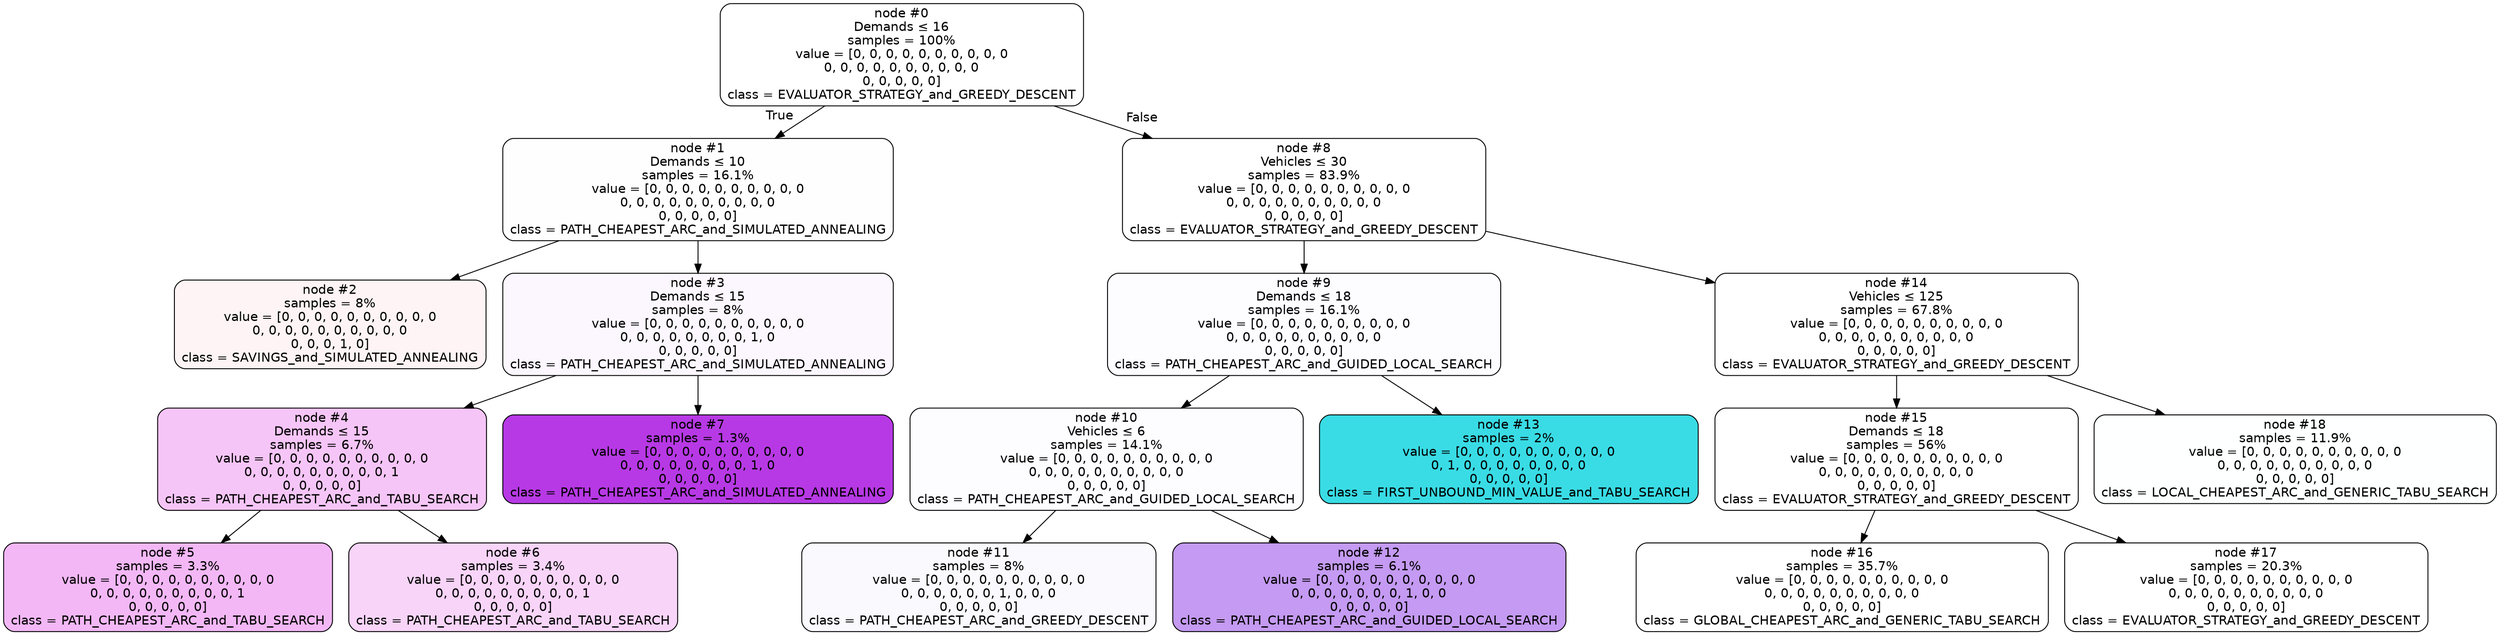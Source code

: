 digraph Tree {
node [shape=box, style="filled, rounded", color="black", fontname="helvetica"] ;
edge [fontname="helvetica"] ;
0 [label=<node &#35;0<br/>Demands &le; 16<br/>samples = 100%<br/>value = [0, 0, 0, 0, 0, 0, 0, 0, 0, 0<br/>0, 0, 0, 0, 0, 0, 0, 0, 0, 0<br/>0, 0, 0, 0, 0]<br/>class = EVALUATOR_STRATEGY_and_GREEDY_DESCENT>, fillcolor="#ffffff"] ;
1 [label=<node &#35;1<br/>Demands &le; 10<br/>samples = 16.1%<br/>value = [0, 0, 0, 0, 0, 0, 0, 0, 0, 0<br/>0, 0, 0, 0, 0, 0, 0, 0, 0, 0<br/>0, 0, 0, 0, 0]<br/>class = PATH_CHEAPEST_ARC_and_SIMULATED_ANNEALING>, fillcolor="#fffeff"] ;
0 -> 1 [labeldistance=2.5, labelangle=45, headlabel="True"] ;
2 [label=<node &#35;2<br/>samples = 8%<br/>value = [0, 0, 0, 0, 0, 0, 0, 0, 0, 0<br/>0, 0, 0, 0, 0, 0, 0, 0, 0, 0<br/>0, 0, 0, 1, 0]<br/>class = SAVINGS_and_SIMULATED_ANNEALING>, fillcolor="#fef4f5"] ;
1 -> 2 ;
3 [label=<node &#35;3<br/>Demands &le; 15<br/>samples = 8%<br/>value = [0, 0, 0, 0, 0, 0, 0, 0, 0, 0<br/>0, 0, 0, 0, 0, 0, 0, 0, 1, 0<br/>0, 0, 0, 0, 0]<br/>class = PATH_CHEAPEST_ARC_and_SIMULATED_ANNEALING>, fillcolor="#fcf7fe"] ;
1 -> 3 ;
4 [label=<node &#35;4<br/>Demands &le; 15<br/>samples = 6.7%<br/>value = [0, 0, 0, 0, 0, 0, 0, 0, 0, 0<br/>0, 0, 0, 0, 0, 0, 0, 0, 0, 1<br/>0, 0, 0, 0, 0]<br/>class = PATH_CHEAPEST_ARC_and_TABU_SEARCH>, fillcolor="#f6c5f7"] ;
3 -> 4 ;
5 [label=<node &#35;5<br/>samples = 3.3%<br/>value = [0, 0, 0, 0, 0, 0, 0, 0, 0, 0<br/>0, 0, 0, 0, 0, 0, 0, 0, 0, 1<br/>0, 0, 0, 0, 0]<br/>class = PATH_CHEAPEST_ARC_and_TABU_SEARCH>, fillcolor="#f3b7f6"] ;
4 -> 5 ;
6 [label=<node &#35;6<br/>samples = 3.4%<br/>value = [0, 0, 0, 0, 0, 0, 0, 0, 0, 0<br/>0, 0, 0, 0, 0, 0, 0, 0, 0, 1<br/>0, 0, 0, 0, 0]<br/>class = PATH_CHEAPEST_ARC_and_TABU_SEARCH>, fillcolor="#f8d4f9"] ;
4 -> 6 ;
7 [label=<node &#35;7<br/>samples = 1.3%<br/>value = [0, 0, 0, 0, 0, 0, 0, 0, 0, 0<br/>0, 0, 0, 0, 0, 0, 0, 0, 1, 0<br/>0, 0, 0, 0, 0]<br/>class = PATH_CHEAPEST_ARC_and_SIMULATED_ANNEALING>, fillcolor="#b739e5"] ;
3 -> 7 ;
8 [label=<node &#35;8<br/>Vehicles &le; 30<br/>samples = 83.9%<br/>value = [0, 0, 0, 0, 0, 0, 0, 0, 0, 0<br/>0, 0, 0, 0, 0, 0, 0, 0, 0, 0<br/>0, 0, 0, 0, 0]<br/>class = EVALUATOR_STRATEGY_and_GREEDY_DESCENT>, fillcolor="#ffffff"] ;
0 -> 8 [labeldistance=2.5, labelangle=-45, headlabel="False"] ;
9 [label=<node &#35;9<br/>Demands &le; 18<br/>samples = 16.1%<br/>value = [0, 0, 0, 0, 0, 0, 0, 0, 0, 0<br/>0, 0, 0, 0, 0, 0, 0, 0, 0, 0<br/>0, 0, 0, 0, 0]<br/>class = PATH_CHEAPEST_ARC_and_GUIDED_LOCAL_SEARCH>, fillcolor="#fdfcff"] ;
8 -> 9 ;
10 [label=<node &#35;10<br/>Vehicles &le; 6<br/>samples = 14.1%<br/>value = [0, 0, 0, 0, 0, 0, 0, 0, 0, 0<br/>0, 0, 0, 0, 0, 0, 0, 0, 0, 0<br/>0, 0, 0, 0, 0]<br/>class = PATH_CHEAPEST_ARC_and_GUIDED_LOCAL_SEARCH>, fillcolor="#fdfcff"] ;
9 -> 10 ;
11 [label=<node &#35;11<br/>samples = 8%<br/>value = [0, 0, 0, 0, 0, 0, 0, 0, 0, 0<br/>0, 0, 0, 0, 0, 0, 1, 0, 0, 0<br/>0, 0, 0, 0, 0]<br/>class = PATH_CHEAPEST_ARC_and_GREEDY_DESCENT>, fillcolor="#faf9fe"] ;
10 -> 11 ;
12 [label=<node &#35;12<br/>samples = 6.1%<br/>value = [0, 0, 0, 0, 0, 0, 0, 0, 0, 0<br/>0, 0, 0, 0, 0, 0, 0, 1, 0, 0<br/>0, 0, 0, 0, 0]<br/>class = PATH_CHEAPEST_ARC_and_GUIDED_LOCAL_SEARCH>, fillcolor="#c49af2"] ;
10 -> 12 ;
13 [label=<node &#35;13<br/>samples = 2%<br/>value = [0, 0, 0, 0, 0, 0, 0, 0, 0, 0<br/>0, 1, 0, 0, 0, 0, 0, 0, 0, 0<br/>0, 0, 0, 0, 0]<br/>class = FIRST_UNBOUND_MIN_VALUE_and_TABU_SEARCH>, fillcolor="#39dce5"] ;
9 -> 13 ;
14 [label=<node &#35;14<br/>Vehicles &le; 125<br/>samples = 67.8%<br/>value = [0, 0, 0, 0, 0, 0, 0, 0, 0, 0<br/>0, 0, 0, 0, 0, 0, 0, 0, 0, 0<br/>0, 0, 0, 0, 0]<br/>class = EVALUATOR_STRATEGY_and_GREEDY_DESCENT>, fillcolor="#ffffff"] ;
8 -> 14 ;
15 [label=<node &#35;15<br/>Demands &le; 18<br/>samples = 56%<br/>value = [0, 0, 0, 0, 0, 0, 0, 0, 0, 0<br/>0, 0, 0, 0, 0, 0, 0, 0, 0, 0<br/>0, 0, 0, 0, 0]<br/>class = EVALUATOR_STRATEGY_and_GREEDY_DESCENT>, fillcolor="#ffffff"] ;
14 -> 15 ;
16 [label=<node &#35;16<br/>samples = 35.7%<br/>value = [0, 0, 0, 0, 0, 0, 0, 0, 0, 0<br/>0, 0, 0, 0, 0, 0, 0, 0, 0, 0<br/>0, 0, 0, 0, 0]<br/>class = GLOBAL_CHEAPEST_ARC_and_GENERIC_TABU_SEARCH>, fillcolor="#ffffff"] ;
15 -> 16 ;
17 [label=<node &#35;17<br/>samples = 20.3%<br/>value = [0, 0, 0, 0, 0, 0, 0, 0, 0, 0<br/>0, 0, 0, 0, 0, 0, 0, 0, 0, 0<br/>0, 0, 0, 0, 0]<br/>class = EVALUATOR_STRATEGY_and_GREEDY_DESCENT>, fillcolor="#ffffff"] ;
15 -> 17 ;
18 [label=<node &#35;18<br/>samples = 11.9%<br/>value = [0, 0, 0, 0, 0, 0, 0, 0, 0, 0<br/>0, 0, 0, 0, 0, 0, 0, 0, 0, 0<br/>0, 0, 0, 0, 0]<br/>class = LOCAL_CHEAPEST_ARC_and_GENERIC_TABU_SEARCH>, fillcolor="#feffff"] ;
14 -> 18 ;
}